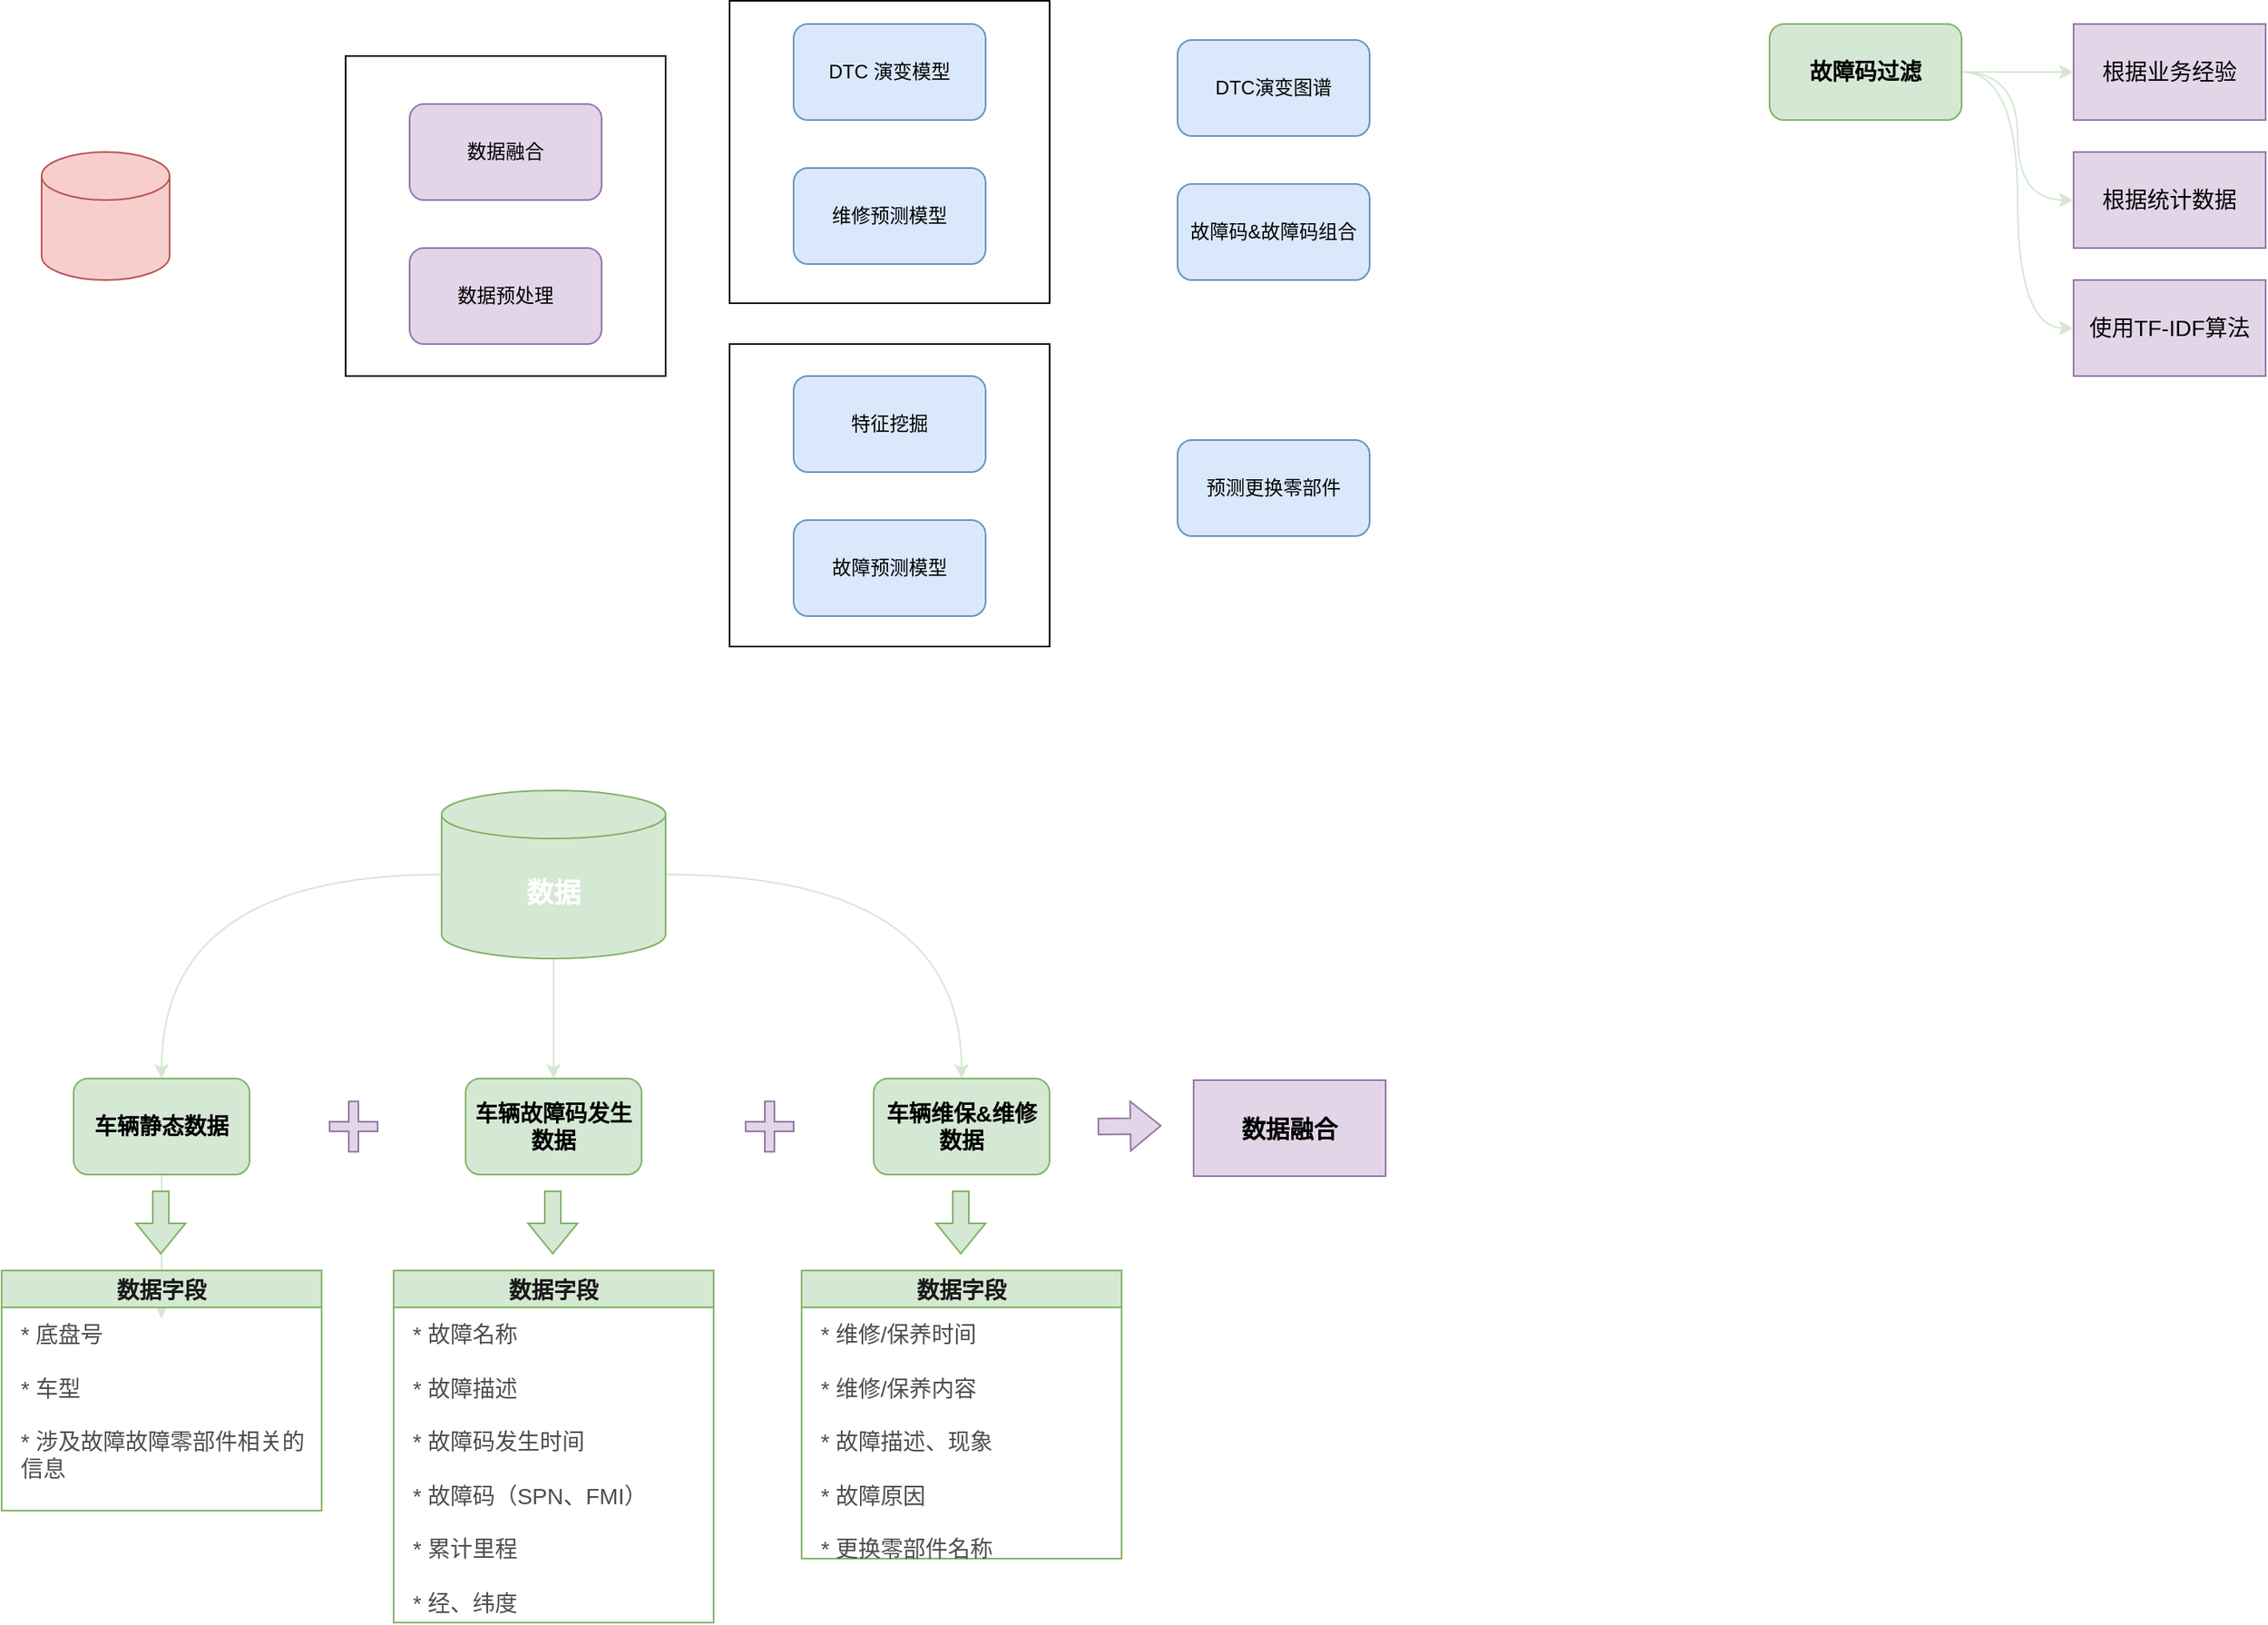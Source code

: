 <mxfile version="15.6.8" type="github">
  <diagram id="2jkgbCqV82JcooATUMWH" name="第 1 页">
    <mxGraphModel dx="868" dy="450" grid="1" gridSize="10" guides="1" tooltips="1" connect="1" arrows="1" fold="1" page="1" pageScale="1" pageWidth="3300" pageHeight="4681" math="0" shadow="0">
      <root>
        <mxCell id="0" />
        <mxCell id="1" parent="0" />
        <mxCell id="iWrDtdt-Z3ffTOrgZMP3-21" value="" style="rounded=0;whiteSpace=wrap;html=1;" vertex="1" parent="1">
          <mxGeometry x="600" y="250" width="200" height="189" as="geometry" />
        </mxCell>
        <mxCell id="iWrDtdt-Z3ffTOrgZMP3-19" value="" style="rounded=0;whiteSpace=wrap;html=1;" vertex="1" parent="1">
          <mxGeometry x="600" y="35.5" width="200" height="189" as="geometry" />
        </mxCell>
        <mxCell id="iWrDtdt-Z3ffTOrgZMP3-18" value="" style="whiteSpace=wrap;html=1;aspect=fixed;" vertex="1" parent="1">
          <mxGeometry x="360" y="70" width="200" height="200" as="geometry" />
        </mxCell>
        <mxCell id="iWrDtdt-Z3ffTOrgZMP3-2" value="数据预处理" style="rounded=1;whiteSpace=wrap;html=1;fillColor=#e1d5e7;strokeColor=#9673a6;" vertex="1" parent="1">
          <mxGeometry x="400" y="190" width="120" height="60" as="geometry" />
        </mxCell>
        <mxCell id="iWrDtdt-Z3ffTOrgZMP3-3" value="DTC 演变模型" style="whiteSpace=wrap;html=1;rounded=1;fillColor=#dae8fc;strokeColor=#6c8ebf;" vertex="1" parent="1">
          <mxGeometry x="640" y="50" width="120" height="60" as="geometry" />
        </mxCell>
        <mxCell id="iWrDtdt-Z3ffTOrgZMP3-7" value="数据融合" style="whiteSpace=wrap;html=1;rounded=1;fillColor=#e1d5e7;strokeColor=#9673a6;" vertex="1" parent="1">
          <mxGeometry x="400" y="100" width="120" height="60" as="geometry" />
        </mxCell>
        <mxCell id="iWrDtdt-Z3ffTOrgZMP3-9" value="维修预测模型" style="whiteSpace=wrap;html=1;rounded=1;fillColor=#dae8fc;strokeColor=#6c8ebf;" vertex="1" parent="1">
          <mxGeometry x="640" y="140" width="120" height="60" as="geometry" />
        </mxCell>
        <mxCell id="iWrDtdt-Z3ffTOrgZMP3-11" value="故障预测模型" style="whiteSpace=wrap;html=1;rounded=1;fillColor=#dae8fc;strokeColor=#6c8ebf;" vertex="1" parent="1">
          <mxGeometry x="640" y="360" width="120" height="60" as="geometry" />
        </mxCell>
        <mxCell id="iWrDtdt-Z3ffTOrgZMP3-20" value="特征挖掘" style="whiteSpace=wrap;html=1;rounded=1;fillColor=#dae8fc;strokeColor=#6c8ebf;" vertex="1" parent="1">
          <mxGeometry x="640" y="270" width="120" height="60" as="geometry" />
        </mxCell>
        <mxCell id="iWrDtdt-Z3ffTOrgZMP3-23" value="DTC演变图谱" style="whiteSpace=wrap;html=1;rounded=1;fillColor=#dae8fc;strokeColor=#6c8ebf;" vertex="1" parent="1">
          <mxGeometry x="880" y="60" width="120" height="60" as="geometry" />
        </mxCell>
        <mxCell id="iWrDtdt-Z3ffTOrgZMP3-24" value="预测更换零部件" style="whiteSpace=wrap;html=1;rounded=1;fillColor=#dae8fc;strokeColor=#6c8ebf;" vertex="1" parent="1">
          <mxGeometry x="880" y="310" width="120" height="60" as="geometry" />
        </mxCell>
        <mxCell id="iWrDtdt-Z3ffTOrgZMP3-25" value="故障码&amp;amp;故障码组合" style="whiteSpace=wrap;html=1;rounded=1;fillColor=#dae8fc;strokeColor=#6c8ebf;" vertex="1" parent="1">
          <mxGeometry x="880" y="150" width="120" height="60" as="geometry" />
        </mxCell>
        <mxCell id="iWrDtdt-Z3ffTOrgZMP3-26" value="" style="shape=cylinder3;whiteSpace=wrap;html=1;boundedLbl=1;backgroundOutline=1;size=15;fillColor=#f8cecc;strokeColor=#b85450;" vertex="1" parent="1">
          <mxGeometry x="170" y="130" width="80" height="80" as="geometry" />
        </mxCell>
        <mxCell id="iWrDtdt-Z3ffTOrgZMP3-90" style="edgeStyle=orthogonalEdgeStyle;curved=1;rounded=0;orthogonalLoop=1;jettySize=auto;html=1;entryX=0.5;entryY=0;entryDx=0;entryDy=0;fontSize=17;fontColor=#1A1A1A;strokeColor=#D5E8D4;" edge="1" parent="1" source="iWrDtdt-Z3ffTOrgZMP3-27" target="iWrDtdt-Z3ffTOrgZMP3-28">
          <mxGeometry relative="1" as="geometry" />
        </mxCell>
        <mxCell id="iWrDtdt-Z3ffTOrgZMP3-91" style="edgeStyle=orthogonalEdgeStyle;curved=1;rounded=0;orthogonalLoop=1;jettySize=auto;html=1;exitX=0.5;exitY=1;exitDx=0;exitDy=0;exitPerimeter=0;fontSize=17;fontColor=#1A1A1A;strokeColor=#D5E8D4;" edge="1" parent="1" source="iWrDtdt-Z3ffTOrgZMP3-27" target="iWrDtdt-Z3ffTOrgZMP3-29">
          <mxGeometry relative="1" as="geometry" />
        </mxCell>
        <mxCell id="iWrDtdt-Z3ffTOrgZMP3-92" style="edgeStyle=orthogonalEdgeStyle;curved=1;rounded=0;orthogonalLoop=1;jettySize=auto;html=1;exitX=1;exitY=0.5;exitDx=0;exitDy=0;exitPerimeter=0;entryX=0.5;entryY=0;entryDx=0;entryDy=0;fontSize=17;fontColor=#1A1A1A;strokeColor=#D5E8D4;" edge="1" parent="1" source="iWrDtdt-Z3ffTOrgZMP3-27" target="iWrDtdt-Z3ffTOrgZMP3-30">
          <mxGeometry relative="1" as="geometry" />
        </mxCell>
        <mxCell id="iWrDtdt-Z3ffTOrgZMP3-27" value="数据" style="shape=cylinder3;whiteSpace=wrap;html=1;boundedLbl=1;backgroundOutline=1;size=15;fillColor=#d5e8d4;strokeColor=#82b366;fontColor=#FFFFFF;fontStyle=1;fontSize=17;" vertex="1" parent="1">
          <mxGeometry x="420" y="529" width="140" height="105" as="geometry" />
        </mxCell>
        <mxCell id="iWrDtdt-Z3ffTOrgZMP3-112" value="" style="edgeStyle=orthogonalEdgeStyle;curved=1;rounded=0;orthogonalLoop=1;jettySize=auto;html=1;fontSize=14;fontColor=#1A1A1A;strokeColor=#D5E8D4;" edge="1" parent="1" source="iWrDtdt-Z3ffTOrgZMP3-28" target="iWrDtdt-Z3ffTOrgZMP3-82">
          <mxGeometry relative="1" as="geometry" />
        </mxCell>
        <mxCell id="iWrDtdt-Z3ffTOrgZMP3-28" value="车辆静态数据" style="rounded=1;whiteSpace=wrap;html=1;fontSize=14;fillColor=#d5e8d4;strokeColor=#82b366;fontStyle=1" vertex="1" parent="1">
          <mxGeometry x="190" y="709" width="110" height="60" as="geometry" />
        </mxCell>
        <mxCell id="iWrDtdt-Z3ffTOrgZMP3-29" value="车辆故障码发生数据" style="rounded=1;whiteSpace=wrap;html=1;fontSize=14;fillColor=#d5e8d4;strokeColor=#82b366;fontStyle=1" vertex="1" parent="1">
          <mxGeometry x="435" y="709" width="110" height="60" as="geometry" />
        </mxCell>
        <mxCell id="iWrDtdt-Z3ffTOrgZMP3-30" value="车辆维保&amp;amp;维修数据" style="rounded=1;whiteSpace=wrap;html=1;fontSize=14;fillColor=#d5e8d4;strokeColor=#82b366;fontStyle=1" vertex="1" parent="1">
          <mxGeometry x="690" y="709" width="110" height="60" as="geometry" />
        </mxCell>
        <mxCell id="iWrDtdt-Z3ffTOrgZMP3-75" value="数据字段" style="swimlane;fontSize=14;strokeColor=#82b366;fillColor=#d5e8d4;fontColor=#1A1A1A;" vertex="1" parent="1">
          <mxGeometry x="390" y="829" width="200" height="220" as="geometry">
            <mxRectangle x="430" y="580" width="150" height="23" as="alternateBounds" />
          </mxGeometry>
        </mxCell>
        <mxCell id="iWrDtdt-Z3ffTOrgZMP3-78" value="* 故障名称&lt;br&gt;&lt;br&gt;* 故障描述&lt;br&gt;&lt;br&gt;* 故障码发生时间&lt;br&gt;&lt;br&gt;* 故障码（SPN、FMI）&lt;br&gt;&lt;br&gt;* 累计里程&lt;br&gt;&lt;br&gt;* 经、纬度" style="text;html=1;strokeColor=none;fillColor=none;align=left;verticalAlign=top;whiteSpace=wrap;rounded=0;fontSize=14;fontColor=#4D4D4D;spacingTop=-5;horizontal=1;" vertex="1" parent="iWrDtdt-Z3ffTOrgZMP3-75">
          <mxGeometry x="10" y="30" width="180" height="190" as="geometry" />
        </mxCell>
        <mxCell id="iWrDtdt-Z3ffTOrgZMP3-79" value="数据字段" style="swimlane;fontSize=14;strokeColor=#82b366;fillColor=#d5e8d4;fontColor=#1A1A1A;" vertex="1" parent="1">
          <mxGeometry x="645" y="829" width="200" height="180" as="geometry">
            <mxRectangle x="430" y="580" width="150" height="23" as="alternateBounds" />
          </mxGeometry>
        </mxCell>
        <mxCell id="iWrDtdt-Z3ffTOrgZMP3-80" value="* 维修/保养时间&lt;br&gt;&lt;br&gt;* 维修/保养内容&lt;br&gt;&lt;br&gt;* 故障描述、现象&lt;br&gt;&lt;br&gt;* 故障原因&lt;br&gt;&lt;br&gt;* 更换零部件名称" style="text;html=1;strokeColor=none;fillColor=none;align=left;verticalAlign=top;whiteSpace=wrap;rounded=0;fontSize=14;fontColor=#4D4D4D;spacingTop=-5;horizontal=1;" vertex="1" parent="iWrDtdt-Z3ffTOrgZMP3-79">
          <mxGeometry x="10" y="30" width="180" height="140" as="geometry" />
        </mxCell>
        <mxCell id="iWrDtdt-Z3ffTOrgZMP3-81" value="数据字段" style="swimlane;fontSize=14;strokeColor=#82b366;fillColor=#d5e8d4;fontColor=#1A1A1A;" vertex="1" parent="1">
          <mxGeometry x="145" y="829" width="200" height="150" as="geometry">
            <mxRectangle x="430" y="580" width="150" height="23" as="alternateBounds" />
          </mxGeometry>
        </mxCell>
        <mxCell id="iWrDtdt-Z3ffTOrgZMP3-82" value="* 底盘号&lt;br&gt;&lt;br&gt;* 车型&lt;br&gt;&lt;br&gt;* 涉及故障故障零部件相关的信息&lt;br&gt;" style="text;html=1;strokeColor=none;fillColor=none;align=left;verticalAlign=top;whiteSpace=wrap;rounded=0;fontSize=14;fontColor=#4D4D4D;spacingTop=-5;horizontal=1;" vertex="1" parent="iWrDtdt-Z3ffTOrgZMP3-81">
          <mxGeometry x="10" y="30" width="180" height="120" as="geometry" />
        </mxCell>
        <mxCell id="iWrDtdt-Z3ffTOrgZMP3-93" value="" style="shape=flexArrow;endArrow=classic;html=1;rounded=0;fontSize=17;fontColor=#1A1A1A;strokeColor=#82b366;curved=1;fillColor=#d5e8d4;" edge="1" parent="1">
          <mxGeometry width="50" height="50" relative="1" as="geometry">
            <mxPoint x="244.5" y="779" as="sourcePoint" />
            <mxPoint x="244.5" y="819" as="targetPoint" />
          </mxGeometry>
        </mxCell>
        <mxCell id="iWrDtdt-Z3ffTOrgZMP3-94" value="" style="shape=flexArrow;endArrow=classic;html=1;rounded=0;fontSize=17;fontColor=#1A1A1A;strokeColor=#82b366;curved=1;fillColor=#d5e8d4;" edge="1" parent="1">
          <mxGeometry width="50" height="50" relative="1" as="geometry">
            <mxPoint x="489.5" y="779" as="sourcePoint" />
            <mxPoint x="489.5" y="819" as="targetPoint" />
          </mxGeometry>
        </mxCell>
        <mxCell id="iWrDtdt-Z3ffTOrgZMP3-95" value="" style="shape=flexArrow;endArrow=classic;html=1;rounded=0;fontSize=17;fontColor=#1A1A1A;strokeColor=#82b366;curved=1;fillColor=#d5e8d4;" edge="1" parent="1">
          <mxGeometry width="50" height="50" relative="1" as="geometry">
            <mxPoint x="744.5" y="779" as="sourcePoint" />
            <mxPoint x="744.5" y="819" as="targetPoint" />
          </mxGeometry>
        </mxCell>
        <mxCell id="iWrDtdt-Z3ffTOrgZMP3-96" value="" style="shape=cross;whiteSpace=wrap;html=1;fontSize=17;strokeColor=#9673a6;fillColor=#e1d5e7;align=left;verticalAlign=top;" vertex="1" parent="1">
          <mxGeometry x="350" y="723.25" width="30" height="31.5" as="geometry" />
        </mxCell>
        <mxCell id="iWrDtdt-Z3ffTOrgZMP3-98" value="" style="shape=cross;whiteSpace=wrap;html=1;fontSize=17;strokeColor=#9673a6;fillColor=#e1d5e7;align=left;verticalAlign=top;" vertex="1" parent="1">
          <mxGeometry x="610" y="723.25" width="30" height="31.5" as="geometry" />
        </mxCell>
        <mxCell id="iWrDtdt-Z3ffTOrgZMP3-101" value="" style="shape=flexArrow;endArrow=classic;html=1;rounded=0;fontSize=17;fontColor=#1A1A1A;strokeColor=#9673a6;curved=1;fillColor=#e1d5e7;" edge="1" parent="1">
          <mxGeometry width="50" height="50" relative="1" as="geometry">
            <mxPoint x="830" y="739" as="sourcePoint" />
            <mxPoint x="870" y="738.5" as="targetPoint" />
          </mxGeometry>
        </mxCell>
        <mxCell id="iWrDtdt-Z3ffTOrgZMP3-102" value="数据融合" style="rounded=0;whiteSpace=wrap;html=1;fontSize=15;strokeColor=#9673a6;fillColor=#e1d5e7;align=center;verticalAlign=middle;fontStyle=1" vertex="1" parent="1">
          <mxGeometry x="890" y="710" width="120" height="60" as="geometry" />
        </mxCell>
        <mxCell id="iWrDtdt-Z3ffTOrgZMP3-109" style="edgeStyle=orthogonalEdgeStyle;curved=1;rounded=0;orthogonalLoop=1;jettySize=auto;html=1;exitX=1;exitY=0.5;exitDx=0;exitDy=0;entryX=0;entryY=0.5;entryDx=0;entryDy=0;fontSize=14;fontColor=#1A1A1A;strokeColor=#D5E8D4;" edge="1" parent="1" source="iWrDtdt-Z3ffTOrgZMP3-103" target="iWrDtdt-Z3ffTOrgZMP3-105">
          <mxGeometry relative="1" as="geometry" />
        </mxCell>
        <mxCell id="iWrDtdt-Z3ffTOrgZMP3-110" style="edgeStyle=orthogonalEdgeStyle;curved=1;rounded=0;orthogonalLoop=1;jettySize=auto;html=1;exitX=1;exitY=0.5;exitDx=0;exitDy=0;entryX=0;entryY=0.5;entryDx=0;entryDy=0;fontSize=14;fontColor=#1A1A1A;strokeColor=#D5E8D4;" edge="1" parent="1" source="iWrDtdt-Z3ffTOrgZMP3-103" target="iWrDtdt-Z3ffTOrgZMP3-107">
          <mxGeometry relative="1" as="geometry" />
        </mxCell>
        <mxCell id="iWrDtdt-Z3ffTOrgZMP3-111" style="edgeStyle=orthogonalEdgeStyle;curved=1;rounded=0;orthogonalLoop=1;jettySize=auto;html=1;exitX=1;exitY=0.5;exitDx=0;exitDy=0;entryX=0;entryY=0.5;entryDx=0;entryDy=0;fontSize=14;fontColor=#1A1A1A;strokeColor=#D5E8D4;" edge="1" parent="1" source="iWrDtdt-Z3ffTOrgZMP3-103" target="iWrDtdt-Z3ffTOrgZMP3-108">
          <mxGeometry relative="1" as="geometry" />
        </mxCell>
        <mxCell id="iWrDtdt-Z3ffTOrgZMP3-103" value="故障码过滤" style="rounded=1;whiteSpace=wrap;html=1;fontSize=14;strokeColor=#82b366;fillColor=#d5e8d4;align=center;verticalAlign=middle;fontStyle=1" vertex="1" parent="1">
          <mxGeometry x="1250" y="50" width="120" height="60" as="geometry" />
        </mxCell>
        <mxCell id="iWrDtdt-Z3ffTOrgZMP3-105" value="根据业务经验" style="rounded=0;whiteSpace=wrap;html=1;fontSize=14;strokeColor=#9673a6;fillColor=#e1d5e7;align=center;verticalAlign=middle;shadow=0;sketch=0;glass=0;" vertex="1" parent="1">
          <mxGeometry x="1440" y="50" width="120" height="60" as="geometry" />
        </mxCell>
        <mxCell id="iWrDtdt-Z3ffTOrgZMP3-107" value="根据统计数据" style="rounded=0;whiteSpace=wrap;html=1;fontSize=14;strokeColor=#9673a6;fillColor=#e1d5e7;align=center;verticalAlign=middle;shadow=0;sketch=0;glass=0;" vertex="1" parent="1">
          <mxGeometry x="1440" y="130" width="120" height="60" as="geometry" />
        </mxCell>
        <mxCell id="iWrDtdt-Z3ffTOrgZMP3-108" value="使用TF-IDF算法" style="rounded=0;whiteSpace=wrap;html=1;fontSize=14;strokeColor=#9673a6;fillColor=#e1d5e7;align=center;verticalAlign=middle;shadow=0;sketch=0;glass=0;" vertex="1" parent="1">
          <mxGeometry x="1440" y="210" width="120" height="60" as="geometry" />
        </mxCell>
      </root>
    </mxGraphModel>
  </diagram>
</mxfile>
